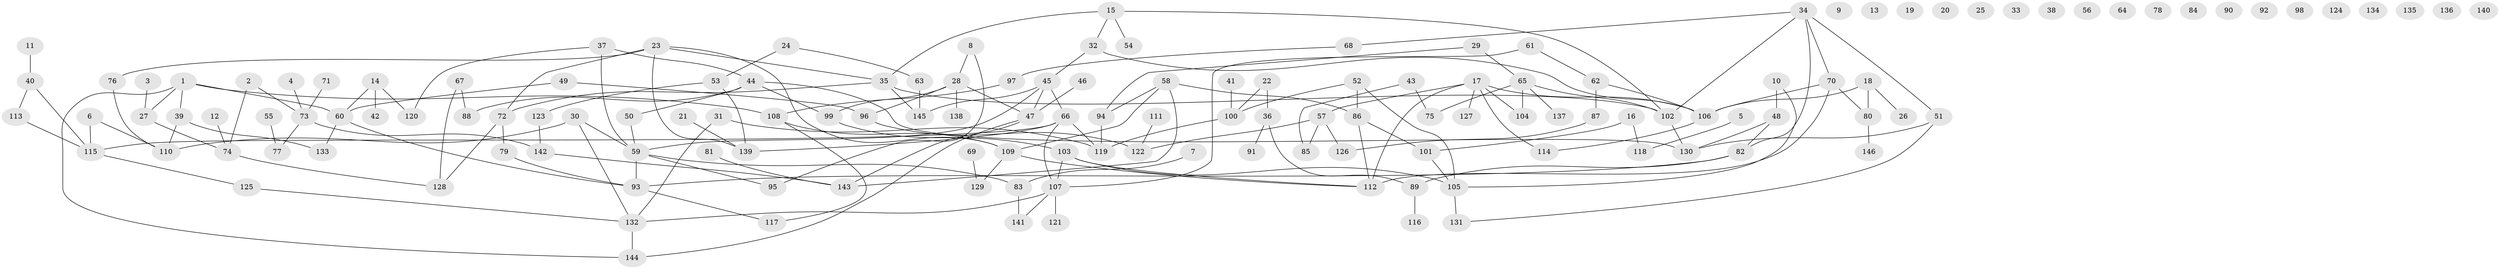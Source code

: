 // Generated by graph-tools (version 1.1) at 2025/00/03/09/25 03:00:45]
// undirected, 146 vertices, 181 edges
graph export_dot {
graph [start="1"]
  node [color=gray90,style=filled];
  1;
  2;
  3;
  4;
  5;
  6;
  7;
  8;
  9;
  10;
  11;
  12;
  13;
  14;
  15;
  16;
  17;
  18;
  19;
  20;
  21;
  22;
  23;
  24;
  25;
  26;
  27;
  28;
  29;
  30;
  31;
  32;
  33;
  34;
  35;
  36;
  37;
  38;
  39;
  40;
  41;
  42;
  43;
  44;
  45;
  46;
  47;
  48;
  49;
  50;
  51;
  52;
  53;
  54;
  55;
  56;
  57;
  58;
  59;
  60;
  61;
  62;
  63;
  64;
  65;
  66;
  67;
  68;
  69;
  70;
  71;
  72;
  73;
  74;
  75;
  76;
  77;
  78;
  79;
  80;
  81;
  82;
  83;
  84;
  85;
  86;
  87;
  88;
  89;
  90;
  91;
  92;
  93;
  94;
  95;
  96;
  97;
  98;
  99;
  100;
  101;
  102;
  103;
  104;
  105;
  106;
  107;
  108;
  109;
  110;
  111;
  112;
  113;
  114;
  115;
  116;
  117;
  118;
  119;
  120;
  121;
  122;
  123;
  124;
  125;
  126;
  127;
  128;
  129;
  130;
  131;
  132;
  133;
  134;
  135;
  136;
  137;
  138;
  139;
  140;
  141;
  142;
  143;
  144;
  145;
  146;
  1 -- 27;
  1 -- 39;
  1 -- 60;
  1 -- 108;
  1 -- 144;
  2 -- 73;
  2 -- 74;
  3 -- 27;
  4 -- 73;
  5 -- 118;
  6 -- 110;
  6 -- 115;
  7 -- 83;
  8 -- 28;
  8 -- 95;
  10 -- 48;
  10 -- 105;
  11 -- 40;
  12 -- 74;
  14 -- 42;
  14 -- 60;
  14 -- 120;
  15 -- 32;
  15 -- 35;
  15 -- 54;
  15 -- 102;
  16 -- 101;
  16 -- 118;
  17 -- 57;
  17 -- 104;
  17 -- 106;
  17 -- 112;
  17 -- 114;
  17 -- 127;
  18 -- 26;
  18 -- 80;
  18 -- 106;
  21 -- 139;
  22 -- 36;
  22 -- 100;
  23 -- 35;
  23 -- 72;
  23 -- 76;
  23 -- 109;
  23 -- 139;
  24 -- 53;
  24 -- 63;
  27 -- 74;
  28 -- 47;
  28 -- 96;
  28 -- 99;
  28 -- 138;
  29 -- 65;
  29 -- 94;
  30 -- 59;
  30 -- 110;
  30 -- 132;
  31 -- 119;
  31 -- 132;
  32 -- 45;
  32 -- 106;
  34 -- 51;
  34 -- 68;
  34 -- 70;
  34 -- 82;
  34 -- 102;
  35 -- 72;
  35 -- 102;
  35 -- 145;
  36 -- 89;
  36 -- 91;
  37 -- 44;
  37 -- 59;
  37 -- 120;
  39 -- 110;
  39 -- 133;
  40 -- 113;
  40 -- 115;
  41 -- 100;
  43 -- 75;
  43 -- 85;
  44 -- 50;
  44 -- 88;
  44 -- 99;
  44 -- 130;
  45 -- 47;
  45 -- 59;
  45 -- 66;
  45 -- 145;
  46 -- 47;
  47 -- 143;
  47 -- 144;
  48 -- 82;
  48 -- 130;
  49 -- 60;
  49 -- 96;
  50 -- 59;
  51 -- 130;
  51 -- 131;
  52 -- 86;
  52 -- 100;
  52 -- 105;
  53 -- 123;
  53 -- 139;
  55 -- 77;
  57 -- 85;
  57 -- 122;
  57 -- 126;
  58 -- 86;
  58 -- 94;
  58 -- 109;
  58 -- 143;
  59 -- 83;
  59 -- 93;
  59 -- 95;
  60 -- 93;
  60 -- 133;
  61 -- 62;
  61 -- 107;
  62 -- 87;
  62 -- 106;
  63 -- 145;
  65 -- 75;
  65 -- 102;
  65 -- 104;
  65 -- 137;
  66 -- 107;
  66 -- 115;
  66 -- 119;
  66 -- 139;
  67 -- 88;
  67 -- 128;
  68 -- 97;
  69 -- 129;
  70 -- 80;
  70 -- 106;
  70 -- 112;
  71 -- 73;
  72 -- 79;
  72 -- 128;
  73 -- 77;
  73 -- 142;
  74 -- 128;
  76 -- 110;
  79 -- 93;
  80 -- 146;
  81 -- 143;
  82 -- 89;
  82 -- 93;
  83 -- 141;
  86 -- 101;
  86 -- 112;
  87 -- 126;
  89 -- 116;
  93 -- 117;
  94 -- 119;
  96 -- 122;
  97 -- 108;
  99 -- 103;
  100 -- 119;
  101 -- 105;
  102 -- 130;
  103 -- 105;
  103 -- 107;
  103 -- 112;
  105 -- 131;
  106 -- 114;
  107 -- 121;
  107 -- 132;
  107 -- 141;
  108 -- 109;
  108 -- 117;
  109 -- 112;
  109 -- 129;
  111 -- 122;
  113 -- 115;
  115 -- 125;
  123 -- 142;
  125 -- 132;
  132 -- 144;
  142 -- 143;
}
